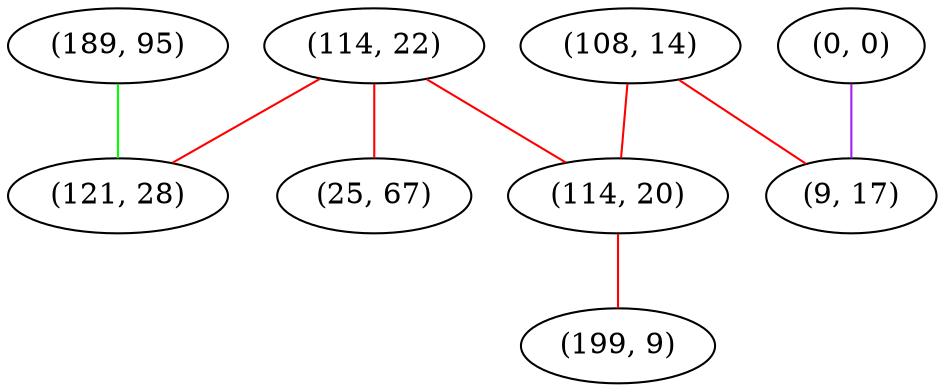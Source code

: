 graph "" {
"(114, 22)";
"(108, 14)";
"(189, 95)";
"(0, 0)";
"(9, 17)";
"(25, 67)";
"(114, 20)";
"(121, 28)";
"(199, 9)";
"(114, 22)" -- "(25, 67)"  [color=red, key=0, weight=1];
"(114, 22)" -- "(114, 20)"  [color=red, key=0, weight=1];
"(114, 22)" -- "(121, 28)"  [color=red, key=0, weight=1];
"(108, 14)" -- "(9, 17)"  [color=red, key=0, weight=1];
"(108, 14)" -- "(114, 20)"  [color=red, key=0, weight=1];
"(189, 95)" -- "(121, 28)"  [color=green, key=0, weight=2];
"(0, 0)" -- "(9, 17)"  [color=purple, key=0, weight=4];
"(114, 20)" -- "(199, 9)"  [color=red, key=0, weight=1];
}
